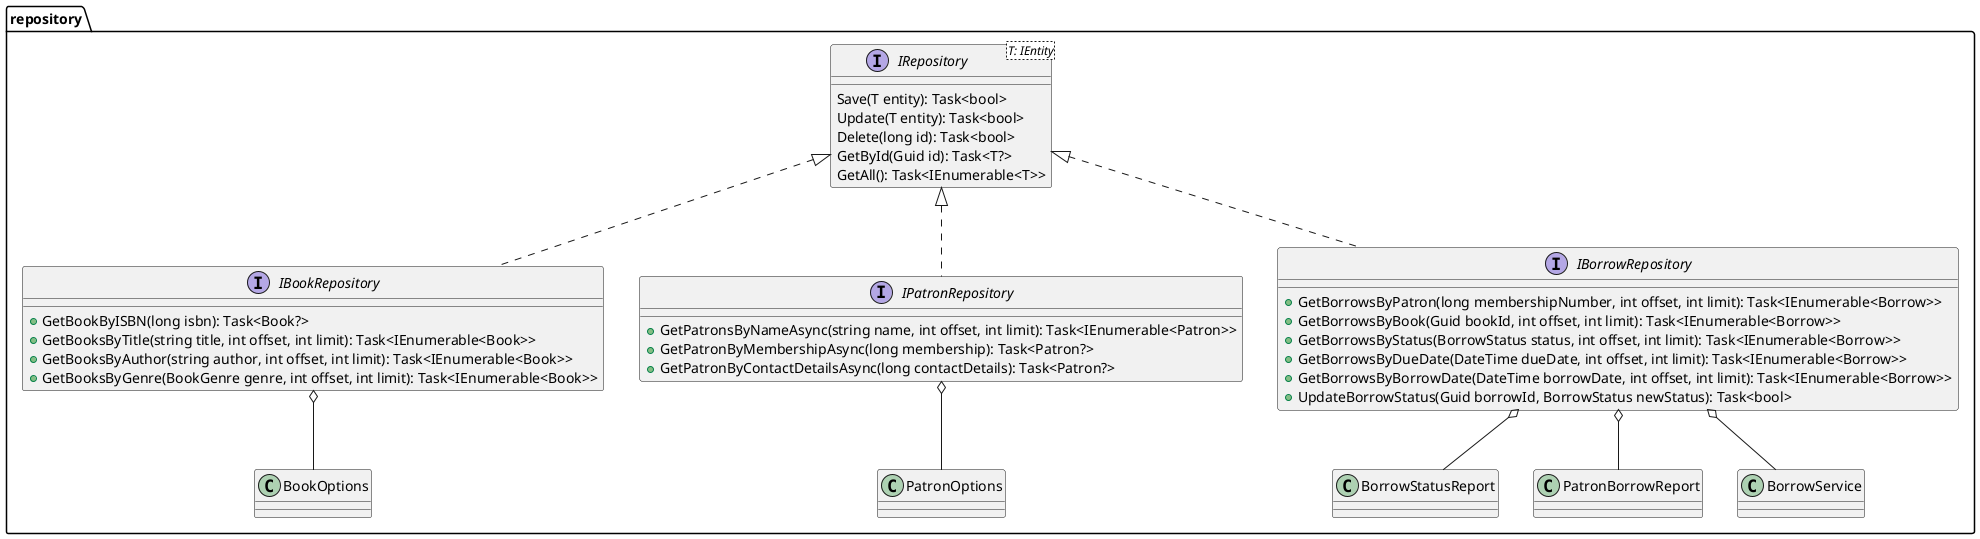 @startuml
package repository {
    interface IBookRepository {
        + GetBookByISBN(long isbn): Task<Book?>
        + GetBooksByTitle(string title, int offset, int limit): Task<IEnumerable<Book>>
        + GetBooksByAuthor(string author, int offset, int limit): Task<IEnumerable<Book>>
        + GetBooksByGenre(BookGenre genre, int offset, int limit): Task<IEnumerable<Book>>
    }
    IBookRepository o-- BookOptions

    interface IPatronRepository {
        + GetPatronsByNameAsync(string name, int offset, int limit): Task<IEnumerable<Patron>>
        + GetPatronByMembershipAsync(long membership): Task<Patron?>
        + GetPatronByContactDetailsAsync(long contactDetails): Task<Patron?>
    }
    IPatronRepository o-- PatronOptions

    interface IBorrowRepository {
        + GetBorrowsByPatron(long membershipNumber, int offset, int limit): Task<IEnumerable<Borrow>>
        + GetBorrowsByBook(Guid bookId, int offset, int limit): Task<IEnumerable<Borrow>>
        + GetBorrowsByStatus(BorrowStatus status, int offset, int limit): Task<IEnumerable<Borrow>>
        + GetBorrowsByDueDate(DateTime dueDate, int offset, int limit): Task<IEnumerable<Borrow>>
        + GetBorrowsByBorrowDate(DateTime borrowDate, int offset, int limit): Task<IEnumerable<Borrow>>
        + UpdateBorrowStatus(Guid borrowId, BorrowStatus newStatus): Task<bool>
    }
    IBorrowRepository o-- BorrowStatusReport
    IBorrowRepository o-- PatronBorrowReport
    IBorrowRepository o-- BorrowService

    interface IRepository<T: IEntity> {
         Save(T entity): Task<bool>
         Update(T entity): Task<bool>
         Delete(long id): Task<bool>
         GetById(Guid id): Task<T?>
         GetAll(): Task<IEnumerable<T>>
    }
    IRepository <|.. IBookRepository
    IRepository <|.. IPatronRepository
    IRepository <|.. IBorrowRepository
}
@enduml

